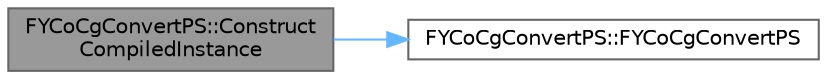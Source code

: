 digraph "FYCoCgConvertPS::ConstructCompiledInstance"
{
 // INTERACTIVE_SVG=YES
 // LATEX_PDF_SIZE
  bgcolor="transparent";
  edge [fontname=Helvetica,fontsize=10,labelfontname=Helvetica,labelfontsize=10];
  node [fontname=Helvetica,fontsize=10,shape=box,height=0.2,width=0.4];
  rankdir="LR";
  Node1 [id="Node000001",label="FYCoCgConvertPS::Construct\lCompiledInstance",height=0.2,width=0.4,color="gray40", fillcolor="grey60", style="filled", fontcolor="black",tooltip=" "];
  Node1 -> Node2 [id="edge1_Node000001_Node000002",color="steelblue1",style="solid",tooltip=" "];
  Node2 [id="Node000002",label="FYCoCgConvertPS::FYCoCgConvertPS",height=0.2,width=0.4,color="grey40", fillcolor="white", style="filled",URL="$db/d8d/classFYCoCgConvertPS.html#a0bfd0a90e3247ea2e5f74ebc2caae085",tooltip=" "];
}
